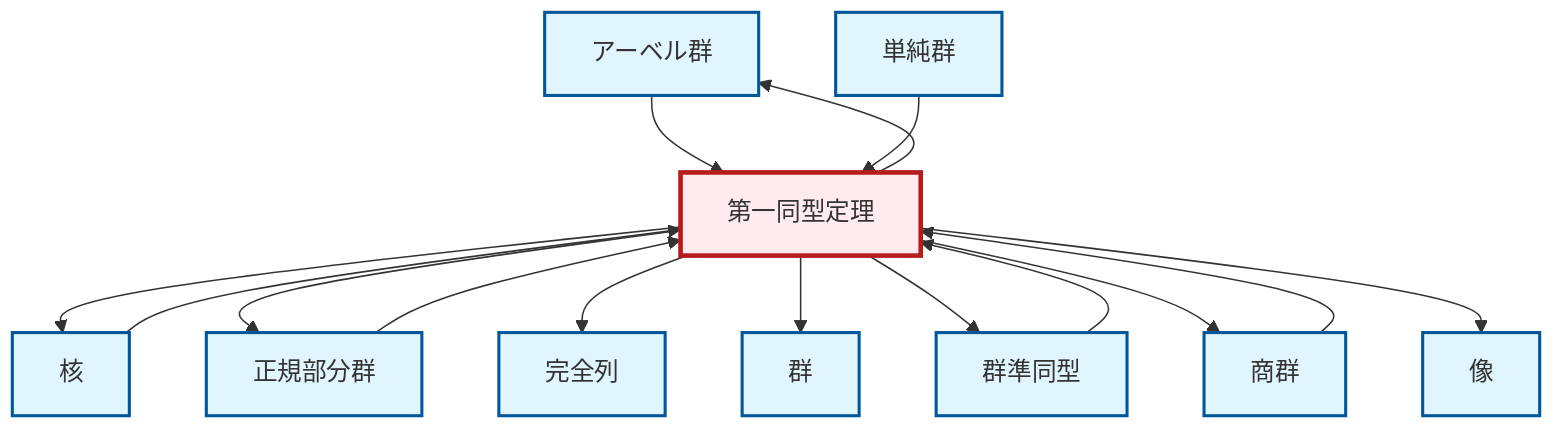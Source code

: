 graph TD
    classDef definition fill:#e1f5fe,stroke:#01579b,stroke-width:2px
    classDef theorem fill:#f3e5f5,stroke:#4a148c,stroke-width:2px
    classDef axiom fill:#fff3e0,stroke:#e65100,stroke-width:2px
    classDef example fill:#e8f5e9,stroke:#1b5e20,stroke-width:2px
    classDef current fill:#ffebee,stroke:#b71c1c,stroke-width:3px
    def-exact-sequence["完全列"]:::definition
    def-group["群"]:::definition
    def-abelian-group["アーベル群"]:::definition
    def-kernel["核"]:::definition
    thm-first-isomorphism["第一同型定理"]:::theorem
    def-image["像"]:::definition
    def-homomorphism["群準同型"]:::definition
    def-simple-group["単純群"]:::definition
    def-normal-subgroup["正規部分群"]:::definition
    def-quotient-group["商群"]:::definition
    thm-first-isomorphism --> def-kernel
    def-kernel --> thm-first-isomorphism
    def-homomorphism --> thm-first-isomorphism
    thm-first-isomorphism --> def-abelian-group
    thm-first-isomorphism --> def-normal-subgroup
    def-normal-subgroup --> thm-first-isomorphism
    def-abelian-group --> thm-first-isomorphism
    thm-first-isomorphism --> def-exact-sequence
    thm-first-isomorphism --> def-group
    thm-first-isomorphism --> def-homomorphism
    thm-first-isomorphism --> def-quotient-group
    def-quotient-group --> thm-first-isomorphism
    def-simple-group --> thm-first-isomorphism
    thm-first-isomorphism --> def-image
    class thm-first-isomorphism current